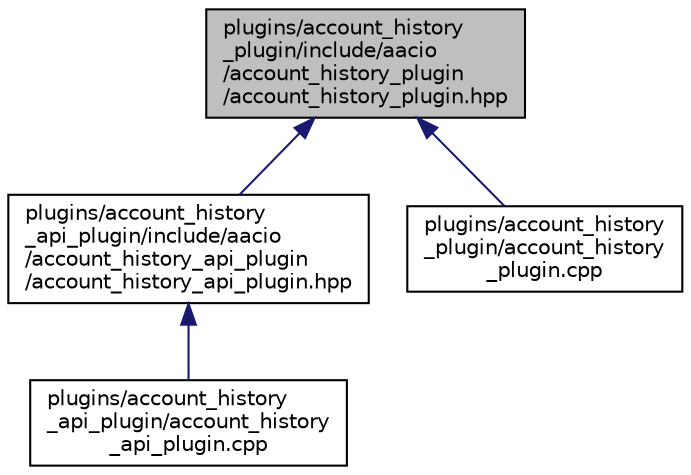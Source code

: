 digraph "plugins/account_history_plugin/include/aacio/account_history_plugin/account_history_plugin.hpp"
{
  edge [fontname="Helvetica",fontsize="10",labelfontname="Helvetica",labelfontsize="10"];
  node [fontname="Helvetica",fontsize="10",shape=record];
  Node190 [label="plugins/account_history\l_plugin/include/aacio\l/account_history_plugin\l/account_history_plugin.hpp",height=0.2,width=0.4,color="black", fillcolor="grey75", style="filled", fontcolor="black"];
  Node190 -> Node191 [dir="back",color="midnightblue",fontsize="10",style="solid",fontname="Helvetica"];
  Node191 [label="plugins/account_history\l_api_plugin/include/aacio\l/account_history_api_plugin\l/account_history_api_plugin.hpp",height=0.2,width=0.4,color="black", fillcolor="white", style="filled",URL="$account__history__api__plugin_8hpp.html"];
  Node191 -> Node192 [dir="back",color="midnightblue",fontsize="10",style="solid",fontname="Helvetica"];
  Node192 [label="plugins/account_history\l_api_plugin/account_history\l_api_plugin.cpp",height=0.2,width=0.4,color="black", fillcolor="white", style="filled",URL="$account__history__api__plugin_8cpp.html"];
  Node190 -> Node193 [dir="back",color="midnightblue",fontsize="10",style="solid",fontname="Helvetica"];
  Node193 [label="plugins/account_history\l_plugin/account_history\l_plugin.cpp",height=0.2,width=0.4,color="black", fillcolor="white", style="filled",URL="$account__history__plugin_8cpp.html"];
}
